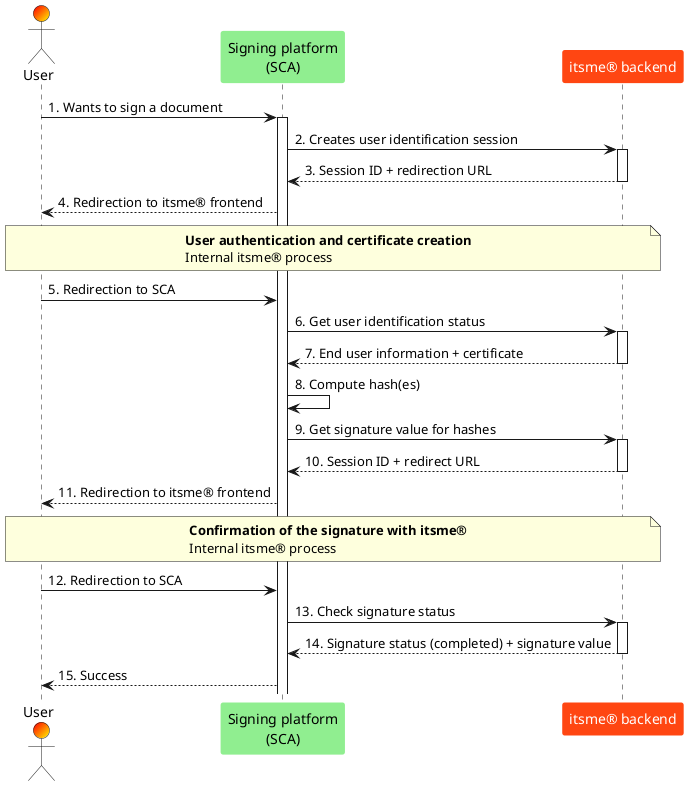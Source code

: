 @startuml

actor User #Red/Yellow
skinparam ParticipantBorderColor #LightGreen
participant "Signing platform\n(SCA)" as SCA #LightGreen
skinparam ParticipantFontColor white
skinparam ParticipantBorderColor #FF4612
participant "itsme® backend" as itsme #FF4612

User -> SCA: 1. Wants to sign a document
activate SCA
SCA -> itsme: 2. Creates user identification session
activate itsme
itsme --> SCA: 3. Session ID + redirection URL
deactivate itsme
SCA --> User: 4. Redirection to itsme® frontend
note across: **User authentication and certificate creation**\nInternal itsme® process
User -> SCA: 5. Redirection to SCA
SCA -> itsme: 6. Get user identification status
activate itsme
itsme --> SCA: 7. End user information + certificate
deactivate itsme
SCA -> SCA: 8. Compute hash(es)
SCA -> itsme: 9. Get signature value for hashes
activate itsme
itsme --> SCA: 10. Session ID + redirect URL
deactivate itsme
SCA --> User: 11. Redirection to itsme® frontend
note across: **Confirmation of the signature with itsme®**\nInternal itsme® process
User -> SCA: 12. Redirection to SCA
SCA -> itsme: 13. Check signature status
activate itsme
itsme --> SCA: 14. Signature status (completed) + signature value
deactivate itsme
SCA --> User: 15. Success


@enduml